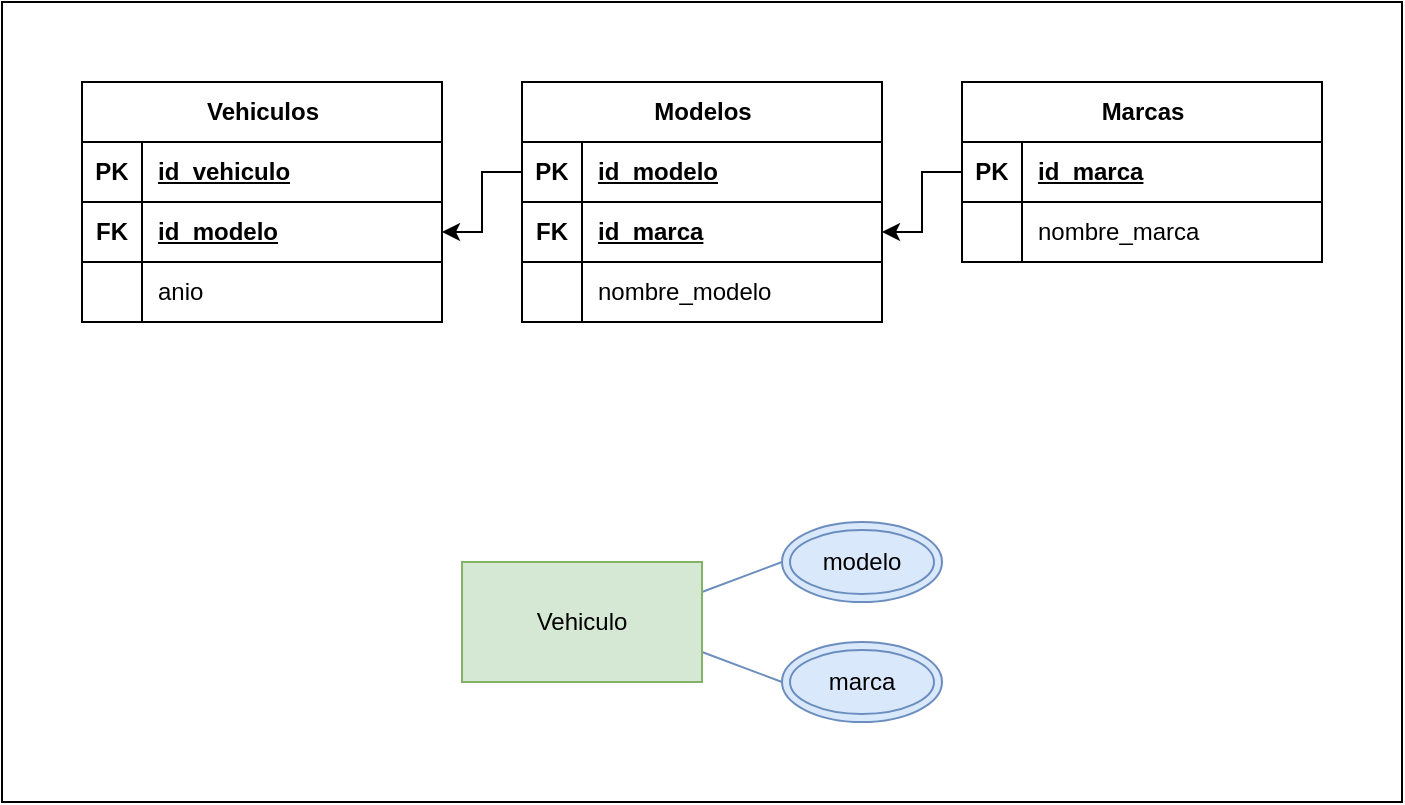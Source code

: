 <mxfile version="26.0.14">
  <diagram name="Page-1" id="n36We_7hir3YMjg6p6uC">
    <mxGraphModel dx="1138" dy="633" grid="1" gridSize="10" guides="1" tooltips="1" connect="1" arrows="1" fold="1" page="1" pageScale="1" pageWidth="850" pageHeight="1100" math="0" shadow="0">
      <root>
        <mxCell id="0" />
        <mxCell id="1" parent="0" />
        <mxCell id="04tcgGShXZWp1IH_Y-ZH-125" value="" style="group" vertex="1" connectable="0" parent="1">
          <mxGeometry width="700" height="400" as="geometry" />
        </mxCell>
        <mxCell id="04tcgGShXZWp1IH_Y-ZH-124" value="" style="rounded=0;whiteSpace=wrap;html=1;" vertex="1" parent="04tcgGShXZWp1IH_Y-ZH-125">
          <mxGeometry width="700" height="400" as="geometry" />
        </mxCell>
        <mxCell id="04tcgGShXZWp1IH_Y-ZH-82" style="rounded=0;orthogonalLoop=1;jettySize=auto;html=1;exitX=1;exitY=0.25;exitDx=0;exitDy=0;entryX=0;entryY=0.5;entryDx=0;entryDy=0;fillColor=#dae8fc;strokeColor=#6c8ebf;endArrow=none;startFill=0;" edge="1" parent="04tcgGShXZWp1IH_Y-ZH-125" source="04tcgGShXZWp1IH_Y-ZH-79" target="04tcgGShXZWp1IH_Y-ZH-81">
          <mxGeometry relative="1" as="geometry" />
        </mxCell>
        <mxCell id="04tcgGShXZWp1IH_Y-ZH-123" style="rounded=0;orthogonalLoop=1;jettySize=auto;html=1;exitX=1;exitY=0.75;exitDx=0;exitDy=0;entryX=0;entryY=0.5;entryDx=0;entryDy=0;endArrow=none;startFill=0;fillColor=#dae8fc;strokeColor=#6c8ebf;" edge="1" parent="04tcgGShXZWp1IH_Y-ZH-125" source="04tcgGShXZWp1IH_Y-ZH-79" target="04tcgGShXZWp1IH_Y-ZH-80">
          <mxGeometry relative="1" as="geometry" />
        </mxCell>
        <mxCell id="04tcgGShXZWp1IH_Y-ZH-79" value="Vehiculo" style="rounded=0;whiteSpace=wrap;html=1;fillColor=#d5e8d4;strokeColor=#82b366;" vertex="1" parent="04tcgGShXZWp1IH_Y-ZH-125">
          <mxGeometry x="230" y="280" width="120" height="60" as="geometry" />
        </mxCell>
        <mxCell id="04tcgGShXZWp1IH_Y-ZH-80" value="marca" style="ellipse;shape=doubleEllipse;whiteSpace=wrap;html=1;fillColor=#dae8fc;strokeColor=#6c8ebf;" vertex="1" parent="04tcgGShXZWp1IH_Y-ZH-125">
          <mxGeometry x="390" y="320" width="80" height="40" as="geometry" />
        </mxCell>
        <mxCell id="04tcgGShXZWp1IH_Y-ZH-81" value="modelo" style="ellipse;shape=doubleEllipse;whiteSpace=wrap;html=1;fillColor=#dae8fc;strokeColor=#6c8ebf;" vertex="1" parent="04tcgGShXZWp1IH_Y-ZH-125">
          <mxGeometry x="390" y="260" width="80" height="40" as="geometry" />
        </mxCell>
        <mxCell id="04tcgGShXZWp1IH_Y-ZH-84" value="Vehiculos" style="shape=table;startSize=30;container=1;collapsible=1;childLayout=tableLayout;fixedRows=1;rowLines=0;fontStyle=1;align=center;resizeLast=1;html=1;" vertex="1" parent="04tcgGShXZWp1IH_Y-ZH-125">
          <mxGeometry x="40" y="40" width="180" height="120" as="geometry" />
        </mxCell>
        <mxCell id="04tcgGShXZWp1IH_Y-ZH-85" value="" style="shape=tableRow;horizontal=0;startSize=0;swimlaneHead=0;swimlaneBody=0;fillColor=none;collapsible=0;dropTarget=0;points=[[0,0.5],[1,0.5]];portConstraint=eastwest;top=0;left=0;right=0;bottom=1;" vertex="1" parent="04tcgGShXZWp1IH_Y-ZH-84">
          <mxGeometry y="30" width="180" height="30" as="geometry" />
        </mxCell>
        <mxCell id="04tcgGShXZWp1IH_Y-ZH-86" value="PK" style="shape=partialRectangle;connectable=0;fillColor=none;top=0;left=0;bottom=0;right=0;fontStyle=1;overflow=hidden;whiteSpace=wrap;html=1;" vertex="1" parent="04tcgGShXZWp1IH_Y-ZH-85">
          <mxGeometry width="30" height="30" as="geometry">
            <mxRectangle width="30" height="30" as="alternateBounds" />
          </mxGeometry>
        </mxCell>
        <mxCell id="04tcgGShXZWp1IH_Y-ZH-87" value="id_vehiculo" style="shape=partialRectangle;connectable=0;fillColor=none;top=0;left=0;bottom=0;right=0;align=left;spacingLeft=6;fontStyle=5;overflow=hidden;whiteSpace=wrap;html=1;" vertex="1" parent="04tcgGShXZWp1IH_Y-ZH-85">
          <mxGeometry x="30" width="150" height="30" as="geometry">
            <mxRectangle width="150" height="30" as="alternateBounds" />
          </mxGeometry>
        </mxCell>
        <mxCell id="04tcgGShXZWp1IH_Y-ZH-97" value="" style="shape=tableRow;horizontal=0;startSize=0;swimlaneHead=0;swimlaneBody=0;fillColor=none;collapsible=0;dropTarget=0;points=[[0,0.5],[1,0.5]];portConstraint=eastwest;top=0;left=0;right=0;bottom=1;" vertex="1" parent="04tcgGShXZWp1IH_Y-ZH-84">
          <mxGeometry y="60" width="180" height="30" as="geometry" />
        </mxCell>
        <mxCell id="04tcgGShXZWp1IH_Y-ZH-98" value="FK" style="shape=partialRectangle;connectable=0;fillColor=none;top=0;left=0;bottom=0;right=0;fontStyle=1;overflow=hidden;whiteSpace=wrap;html=1;" vertex="1" parent="04tcgGShXZWp1IH_Y-ZH-97">
          <mxGeometry width="30" height="30" as="geometry">
            <mxRectangle width="30" height="30" as="alternateBounds" />
          </mxGeometry>
        </mxCell>
        <mxCell id="04tcgGShXZWp1IH_Y-ZH-99" value="id_modelo" style="shape=partialRectangle;connectable=0;fillColor=none;top=0;left=0;bottom=0;right=0;align=left;spacingLeft=6;fontStyle=5;overflow=hidden;whiteSpace=wrap;html=1;" vertex="1" parent="04tcgGShXZWp1IH_Y-ZH-97">
          <mxGeometry x="30" width="150" height="30" as="geometry">
            <mxRectangle width="150" height="30" as="alternateBounds" />
          </mxGeometry>
        </mxCell>
        <mxCell id="04tcgGShXZWp1IH_Y-ZH-88" value="" style="shape=tableRow;horizontal=0;startSize=0;swimlaneHead=0;swimlaneBody=0;fillColor=none;collapsible=0;dropTarget=0;points=[[0,0.5],[1,0.5]];portConstraint=eastwest;top=0;left=0;right=0;bottom=0;" vertex="1" parent="04tcgGShXZWp1IH_Y-ZH-84">
          <mxGeometry y="90" width="180" height="30" as="geometry" />
        </mxCell>
        <mxCell id="04tcgGShXZWp1IH_Y-ZH-89" value="" style="shape=partialRectangle;connectable=0;fillColor=none;top=0;left=0;bottom=0;right=0;editable=1;overflow=hidden;whiteSpace=wrap;html=1;" vertex="1" parent="04tcgGShXZWp1IH_Y-ZH-88">
          <mxGeometry width="30" height="30" as="geometry">
            <mxRectangle width="30" height="30" as="alternateBounds" />
          </mxGeometry>
        </mxCell>
        <mxCell id="04tcgGShXZWp1IH_Y-ZH-90" value="anio" style="shape=partialRectangle;connectable=0;fillColor=none;top=0;left=0;bottom=0;right=0;align=left;spacingLeft=6;overflow=hidden;whiteSpace=wrap;html=1;" vertex="1" parent="04tcgGShXZWp1IH_Y-ZH-88">
          <mxGeometry x="30" width="150" height="30" as="geometry">
            <mxRectangle width="150" height="30" as="alternateBounds" />
          </mxGeometry>
        </mxCell>
        <mxCell id="04tcgGShXZWp1IH_Y-ZH-100" value="Modelos" style="shape=table;startSize=30;container=1;collapsible=1;childLayout=tableLayout;fixedRows=1;rowLines=0;fontStyle=1;align=center;resizeLast=1;html=1;" vertex="1" parent="04tcgGShXZWp1IH_Y-ZH-125">
          <mxGeometry x="260" y="40" width="180" height="120" as="geometry" />
        </mxCell>
        <mxCell id="04tcgGShXZWp1IH_Y-ZH-101" value="" style="shape=tableRow;horizontal=0;startSize=0;swimlaneHead=0;swimlaneBody=0;fillColor=none;collapsible=0;dropTarget=0;points=[[0,0.5],[1,0.5]];portConstraint=eastwest;top=0;left=0;right=0;bottom=1;" vertex="1" parent="04tcgGShXZWp1IH_Y-ZH-100">
          <mxGeometry y="30" width="180" height="30" as="geometry" />
        </mxCell>
        <mxCell id="04tcgGShXZWp1IH_Y-ZH-102" value="PK" style="shape=partialRectangle;connectable=0;fillColor=none;top=0;left=0;bottom=0;right=0;fontStyle=1;overflow=hidden;whiteSpace=wrap;html=1;" vertex="1" parent="04tcgGShXZWp1IH_Y-ZH-101">
          <mxGeometry width="30" height="30" as="geometry">
            <mxRectangle width="30" height="30" as="alternateBounds" />
          </mxGeometry>
        </mxCell>
        <mxCell id="04tcgGShXZWp1IH_Y-ZH-103" value="id_modelo" style="shape=partialRectangle;connectable=0;fillColor=none;top=0;left=0;bottom=0;right=0;align=left;spacingLeft=6;fontStyle=5;overflow=hidden;whiteSpace=wrap;html=1;" vertex="1" parent="04tcgGShXZWp1IH_Y-ZH-101">
          <mxGeometry x="30" width="150" height="30" as="geometry">
            <mxRectangle width="150" height="30" as="alternateBounds" />
          </mxGeometry>
        </mxCell>
        <mxCell id="04tcgGShXZWp1IH_Y-ZH-104" value="" style="shape=tableRow;horizontal=0;startSize=0;swimlaneHead=0;swimlaneBody=0;fillColor=none;collapsible=0;dropTarget=0;points=[[0,0.5],[1,0.5]];portConstraint=eastwest;top=0;left=0;right=0;bottom=1;" vertex="1" parent="04tcgGShXZWp1IH_Y-ZH-100">
          <mxGeometry y="60" width="180" height="30" as="geometry" />
        </mxCell>
        <mxCell id="04tcgGShXZWp1IH_Y-ZH-105" value="FK" style="shape=partialRectangle;connectable=0;fillColor=none;top=0;left=0;bottom=0;right=0;fontStyle=1;overflow=hidden;whiteSpace=wrap;html=1;" vertex="1" parent="04tcgGShXZWp1IH_Y-ZH-104">
          <mxGeometry width="30" height="30" as="geometry">
            <mxRectangle width="30" height="30" as="alternateBounds" />
          </mxGeometry>
        </mxCell>
        <mxCell id="04tcgGShXZWp1IH_Y-ZH-106" value="id_marca" style="shape=partialRectangle;connectable=0;fillColor=none;top=0;left=0;bottom=0;right=0;align=left;spacingLeft=6;fontStyle=5;overflow=hidden;whiteSpace=wrap;html=1;" vertex="1" parent="04tcgGShXZWp1IH_Y-ZH-104">
          <mxGeometry x="30" width="150" height="30" as="geometry">
            <mxRectangle width="150" height="30" as="alternateBounds" />
          </mxGeometry>
        </mxCell>
        <mxCell id="04tcgGShXZWp1IH_Y-ZH-107" value="" style="shape=tableRow;horizontal=0;startSize=0;swimlaneHead=0;swimlaneBody=0;fillColor=none;collapsible=0;dropTarget=0;points=[[0,0.5],[1,0.5]];portConstraint=eastwest;top=0;left=0;right=0;bottom=0;" vertex="1" parent="04tcgGShXZWp1IH_Y-ZH-100">
          <mxGeometry y="90" width="180" height="30" as="geometry" />
        </mxCell>
        <mxCell id="04tcgGShXZWp1IH_Y-ZH-108" value="" style="shape=partialRectangle;connectable=0;fillColor=none;top=0;left=0;bottom=0;right=0;editable=1;overflow=hidden;whiteSpace=wrap;html=1;" vertex="1" parent="04tcgGShXZWp1IH_Y-ZH-107">
          <mxGeometry width="30" height="30" as="geometry">
            <mxRectangle width="30" height="30" as="alternateBounds" />
          </mxGeometry>
        </mxCell>
        <mxCell id="04tcgGShXZWp1IH_Y-ZH-109" value="nombre_modelo" style="shape=partialRectangle;connectable=0;fillColor=none;top=0;left=0;bottom=0;right=0;align=left;spacingLeft=6;overflow=hidden;whiteSpace=wrap;html=1;" vertex="1" parent="04tcgGShXZWp1IH_Y-ZH-107">
          <mxGeometry x="30" width="150" height="30" as="geometry">
            <mxRectangle width="150" height="30" as="alternateBounds" />
          </mxGeometry>
        </mxCell>
        <mxCell id="04tcgGShXZWp1IH_Y-ZH-110" value="Marcas" style="shape=table;startSize=30;container=1;collapsible=1;childLayout=tableLayout;fixedRows=1;rowLines=0;fontStyle=1;align=center;resizeLast=1;html=1;" vertex="1" parent="04tcgGShXZWp1IH_Y-ZH-125">
          <mxGeometry x="480" y="40" width="180" height="90" as="geometry" />
        </mxCell>
        <mxCell id="04tcgGShXZWp1IH_Y-ZH-111" value="" style="shape=tableRow;horizontal=0;startSize=0;swimlaneHead=0;swimlaneBody=0;fillColor=none;collapsible=0;dropTarget=0;points=[[0,0.5],[1,0.5]];portConstraint=eastwest;top=0;left=0;right=0;bottom=1;" vertex="1" parent="04tcgGShXZWp1IH_Y-ZH-110">
          <mxGeometry y="30" width="180" height="30" as="geometry" />
        </mxCell>
        <mxCell id="04tcgGShXZWp1IH_Y-ZH-112" value="PK" style="shape=partialRectangle;connectable=0;fillColor=none;top=0;left=0;bottom=0;right=0;fontStyle=1;overflow=hidden;whiteSpace=wrap;html=1;" vertex="1" parent="04tcgGShXZWp1IH_Y-ZH-111">
          <mxGeometry width="30" height="30" as="geometry">
            <mxRectangle width="30" height="30" as="alternateBounds" />
          </mxGeometry>
        </mxCell>
        <mxCell id="04tcgGShXZWp1IH_Y-ZH-113" value="id_marca" style="shape=partialRectangle;connectable=0;fillColor=none;top=0;left=0;bottom=0;right=0;align=left;spacingLeft=6;fontStyle=5;overflow=hidden;whiteSpace=wrap;html=1;" vertex="1" parent="04tcgGShXZWp1IH_Y-ZH-111">
          <mxGeometry x="30" width="150" height="30" as="geometry">
            <mxRectangle width="150" height="30" as="alternateBounds" />
          </mxGeometry>
        </mxCell>
        <mxCell id="04tcgGShXZWp1IH_Y-ZH-117" value="" style="shape=tableRow;horizontal=0;startSize=0;swimlaneHead=0;swimlaneBody=0;fillColor=none;collapsible=0;dropTarget=0;points=[[0,0.5],[1,0.5]];portConstraint=eastwest;top=0;left=0;right=0;bottom=0;" vertex="1" parent="04tcgGShXZWp1IH_Y-ZH-110">
          <mxGeometry y="60" width="180" height="30" as="geometry" />
        </mxCell>
        <mxCell id="04tcgGShXZWp1IH_Y-ZH-118" value="" style="shape=partialRectangle;connectable=0;fillColor=none;top=0;left=0;bottom=0;right=0;editable=1;overflow=hidden;whiteSpace=wrap;html=1;" vertex="1" parent="04tcgGShXZWp1IH_Y-ZH-117">
          <mxGeometry width="30" height="30" as="geometry">
            <mxRectangle width="30" height="30" as="alternateBounds" />
          </mxGeometry>
        </mxCell>
        <mxCell id="04tcgGShXZWp1IH_Y-ZH-119" value="nombre_marca" style="shape=partialRectangle;connectable=0;fillColor=none;top=0;left=0;bottom=0;right=0;align=left;spacingLeft=6;overflow=hidden;whiteSpace=wrap;html=1;" vertex="1" parent="04tcgGShXZWp1IH_Y-ZH-117">
          <mxGeometry x="30" width="150" height="30" as="geometry">
            <mxRectangle width="150" height="30" as="alternateBounds" />
          </mxGeometry>
        </mxCell>
        <mxCell id="04tcgGShXZWp1IH_Y-ZH-120" style="edgeStyle=orthogonalEdgeStyle;rounded=0;orthogonalLoop=1;jettySize=auto;html=1;exitX=0;exitY=0.5;exitDx=0;exitDy=0;entryX=1;entryY=0.5;entryDx=0;entryDy=0;" edge="1" parent="04tcgGShXZWp1IH_Y-ZH-125" source="04tcgGShXZWp1IH_Y-ZH-111" target="04tcgGShXZWp1IH_Y-ZH-104">
          <mxGeometry relative="1" as="geometry" />
        </mxCell>
        <mxCell id="04tcgGShXZWp1IH_Y-ZH-121" style="edgeStyle=orthogonalEdgeStyle;rounded=0;orthogonalLoop=1;jettySize=auto;html=1;exitX=0;exitY=0.5;exitDx=0;exitDy=0;entryX=1;entryY=0.5;entryDx=0;entryDy=0;" edge="1" parent="04tcgGShXZWp1IH_Y-ZH-125" source="04tcgGShXZWp1IH_Y-ZH-101" target="04tcgGShXZWp1IH_Y-ZH-97">
          <mxGeometry relative="1" as="geometry" />
        </mxCell>
      </root>
    </mxGraphModel>
  </diagram>
</mxfile>
